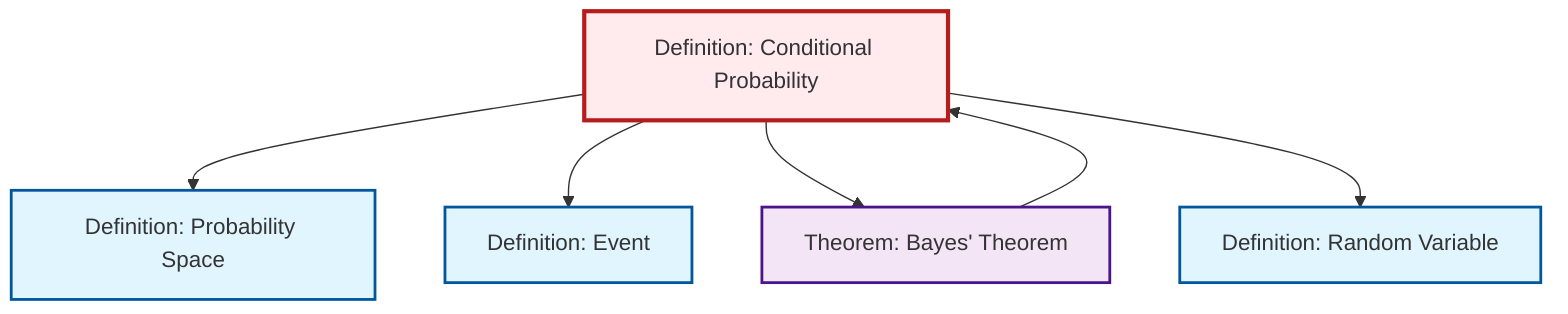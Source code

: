 graph TD
    classDef definition fill:#e1f5fe,stroke:#01579b,stroke-width:2px
    classDef theorem fill:#f3e5f5,stroke:#4a148c,stroke-width:2px
    classDef axiom fill:#fff3e0,stroke:#e65100,stroke-width:2px
    classDef example fill:#e8f5e9,stroke:#1b5e20,stroke-width:2px
    classDef current fill:#ffebee,stroke:#b71c1c,stroke-width:3px
    def-event["Definition: Event"]:::definition
    def-conditional-probability["Definition: Conditional Probability"]:::definition
    def-random-variable["Definition: Random Variable"]:::definition
    def-probability-space["Definition: Probability Space"]:::definition
    thm-bayes["Theorem: Bayes' Theorem"]:::theorem
    def-conditional-probability --> def-probability-space
    thm-bayes --> def-conditional-probability
    def-conditional-probability --> def-event
    def-conditional-probability --> thm-bayes
    def-conditional-probability --> def-random-variable
    class def-conditional-probability current